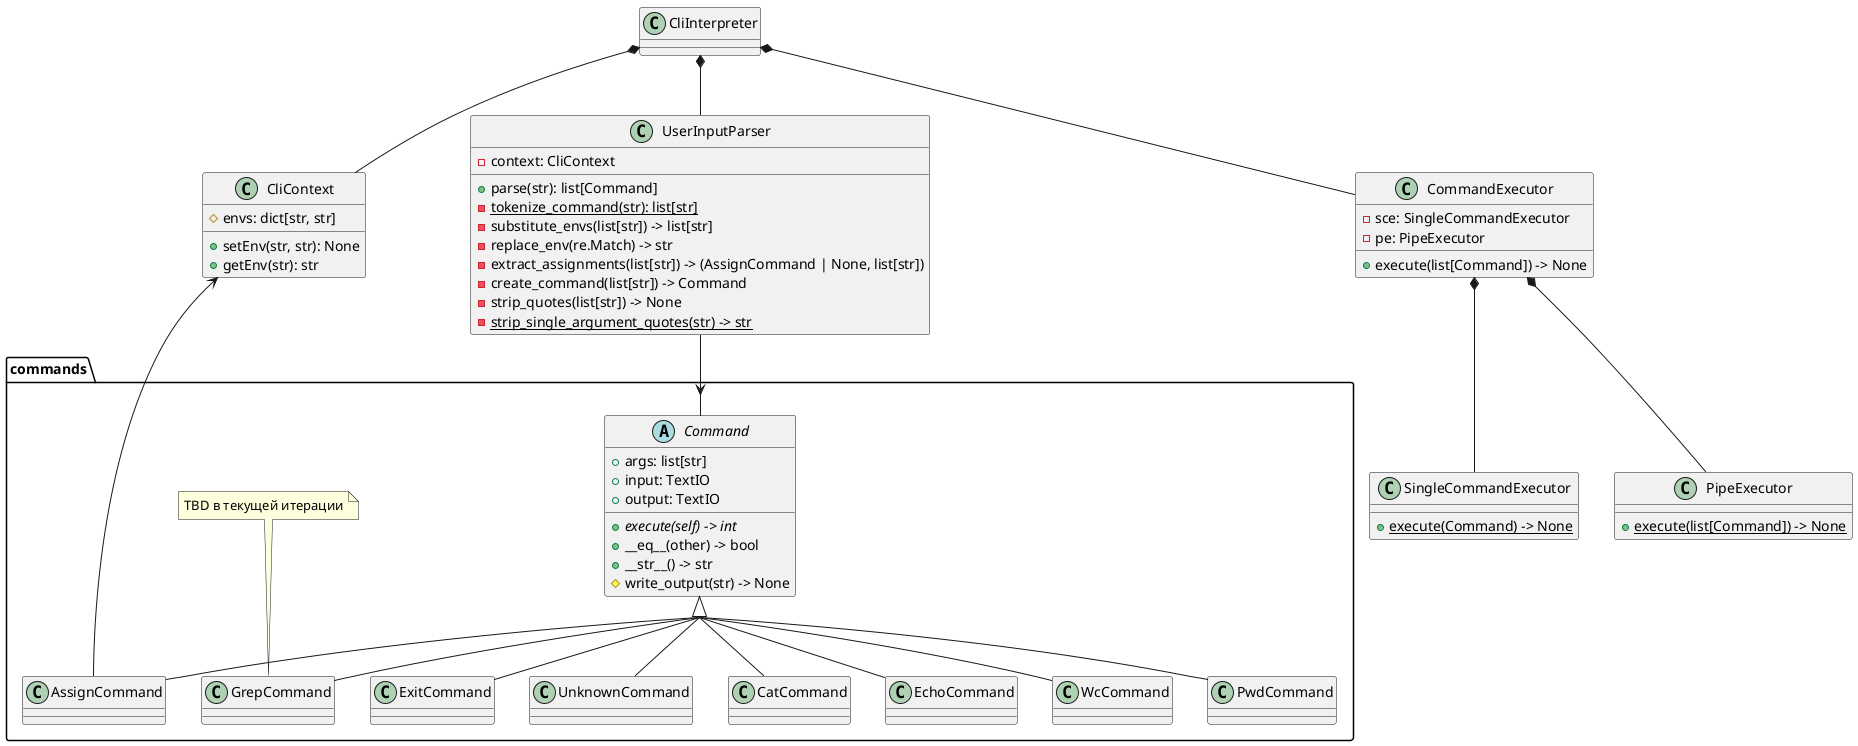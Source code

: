 @startuml
skinparam groupInheritance 4

class CliInterpreter {
}

class CliContext {
    # envs: dict[str, str]
    + setEnv(str, str): None
    + getEnv(str): str
}

class UserInputParser {
    - context: CliContext
    + parse(str): list[Command]
    - {static} tokenize_command(str): list[str]
    - substitute_envs(list[str]) -> list[str]
    - replace_env(re.Match) -> str
    - extract_assignments(list[str]) -> (AssignCommand | None, list[str])
    - create_command(list[str]) -> Command
    - strip_quotes(list[str]) -> None
    - {static} strip_single_argument_quotes(str) -> str
}

class CommandExecutor {
    - sce: SingleCommandExecutor
    - pe: PipeExecutor
    + execute(list[Command]) -> None
}

class SingleCommandExecutor {
    + {static} execute(Command) -> None
}

class PipeExecutor {
    + {static} execute(list[Command]) -> None
}

package commands {
    abstract class Command {
        + args: list[str]
        + input: TextIO
        + output: TextIO
        + {abstract} execute(self) -> int
        + __eq__(other) -> bool
        + __str__() -> str
        # write_output(str) -> None
    }

    class CatCommand {
    }

    class EchoCommand {
    }

    class WcCommand {
    }

    class PwdCommand {
    }

    class ExitCommand {
    }

    class AssignCommand {
    }

    class UnknownCommand {
    }

    class GrepCommand {
    }

    note top of GrepCommand
      TBD в текущей итерации
    end note
}

CliInterpreter *-- UserInputParser
CliInterpreter *-- CommandExecutor
CliInterpreter *-- CliContext

UserInputParser --> Command
CommandExecutor *-- SingleCommandExecutor
CommandExecutor *-- PipeExecutor

Command <|-- CatCommand
Command <|-- EchoCommand
Command <|-- WcCommand
Command <|-- PwdCommand
Command <|-- ExitCommand
Command <|-- AssignCommand
CliContext <-- AssignCommand
Command <|-- UnknownCommand
Command <|-- GrepCommand

@enduml